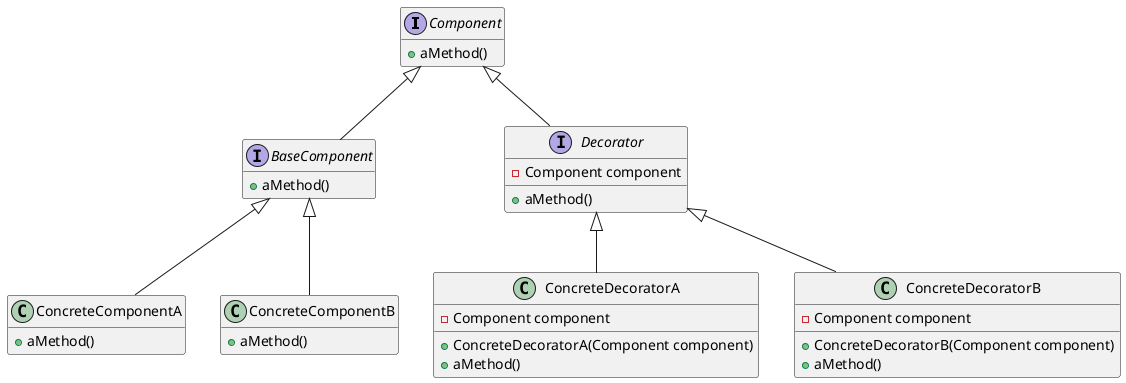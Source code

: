 @startuml DecoratorPattern
hide empty members

interface Component{
    + aMethod()
} 

interface BaseComponent{
    + aMethod()
}

class ConcreteComponentA{
    + aMethod()
}

class ConcreteComponentB{
    + aMethod()
}

interface Decorator{
    - Component component
    + aMethod()
}

class  ConcreteDecoratorA{
    - Component component
    + ConcreteDecoratorA(Component component)
    + aMethod()
}

class  ConcreteDecoratorB{
    - Component component
    + ConcreteDecoratorB(Component component)
    + aMethod()
}

Component <|-- BaseComponent
BaseComponent <|-- ConcreteComponentA
BaseComponent <|-- ConcreteComponentB

Component <|-- Decorator
Decorator <|-- ConcreteDecoratorA
Decorator <|-- ConcreteDecoratorB

@enduml